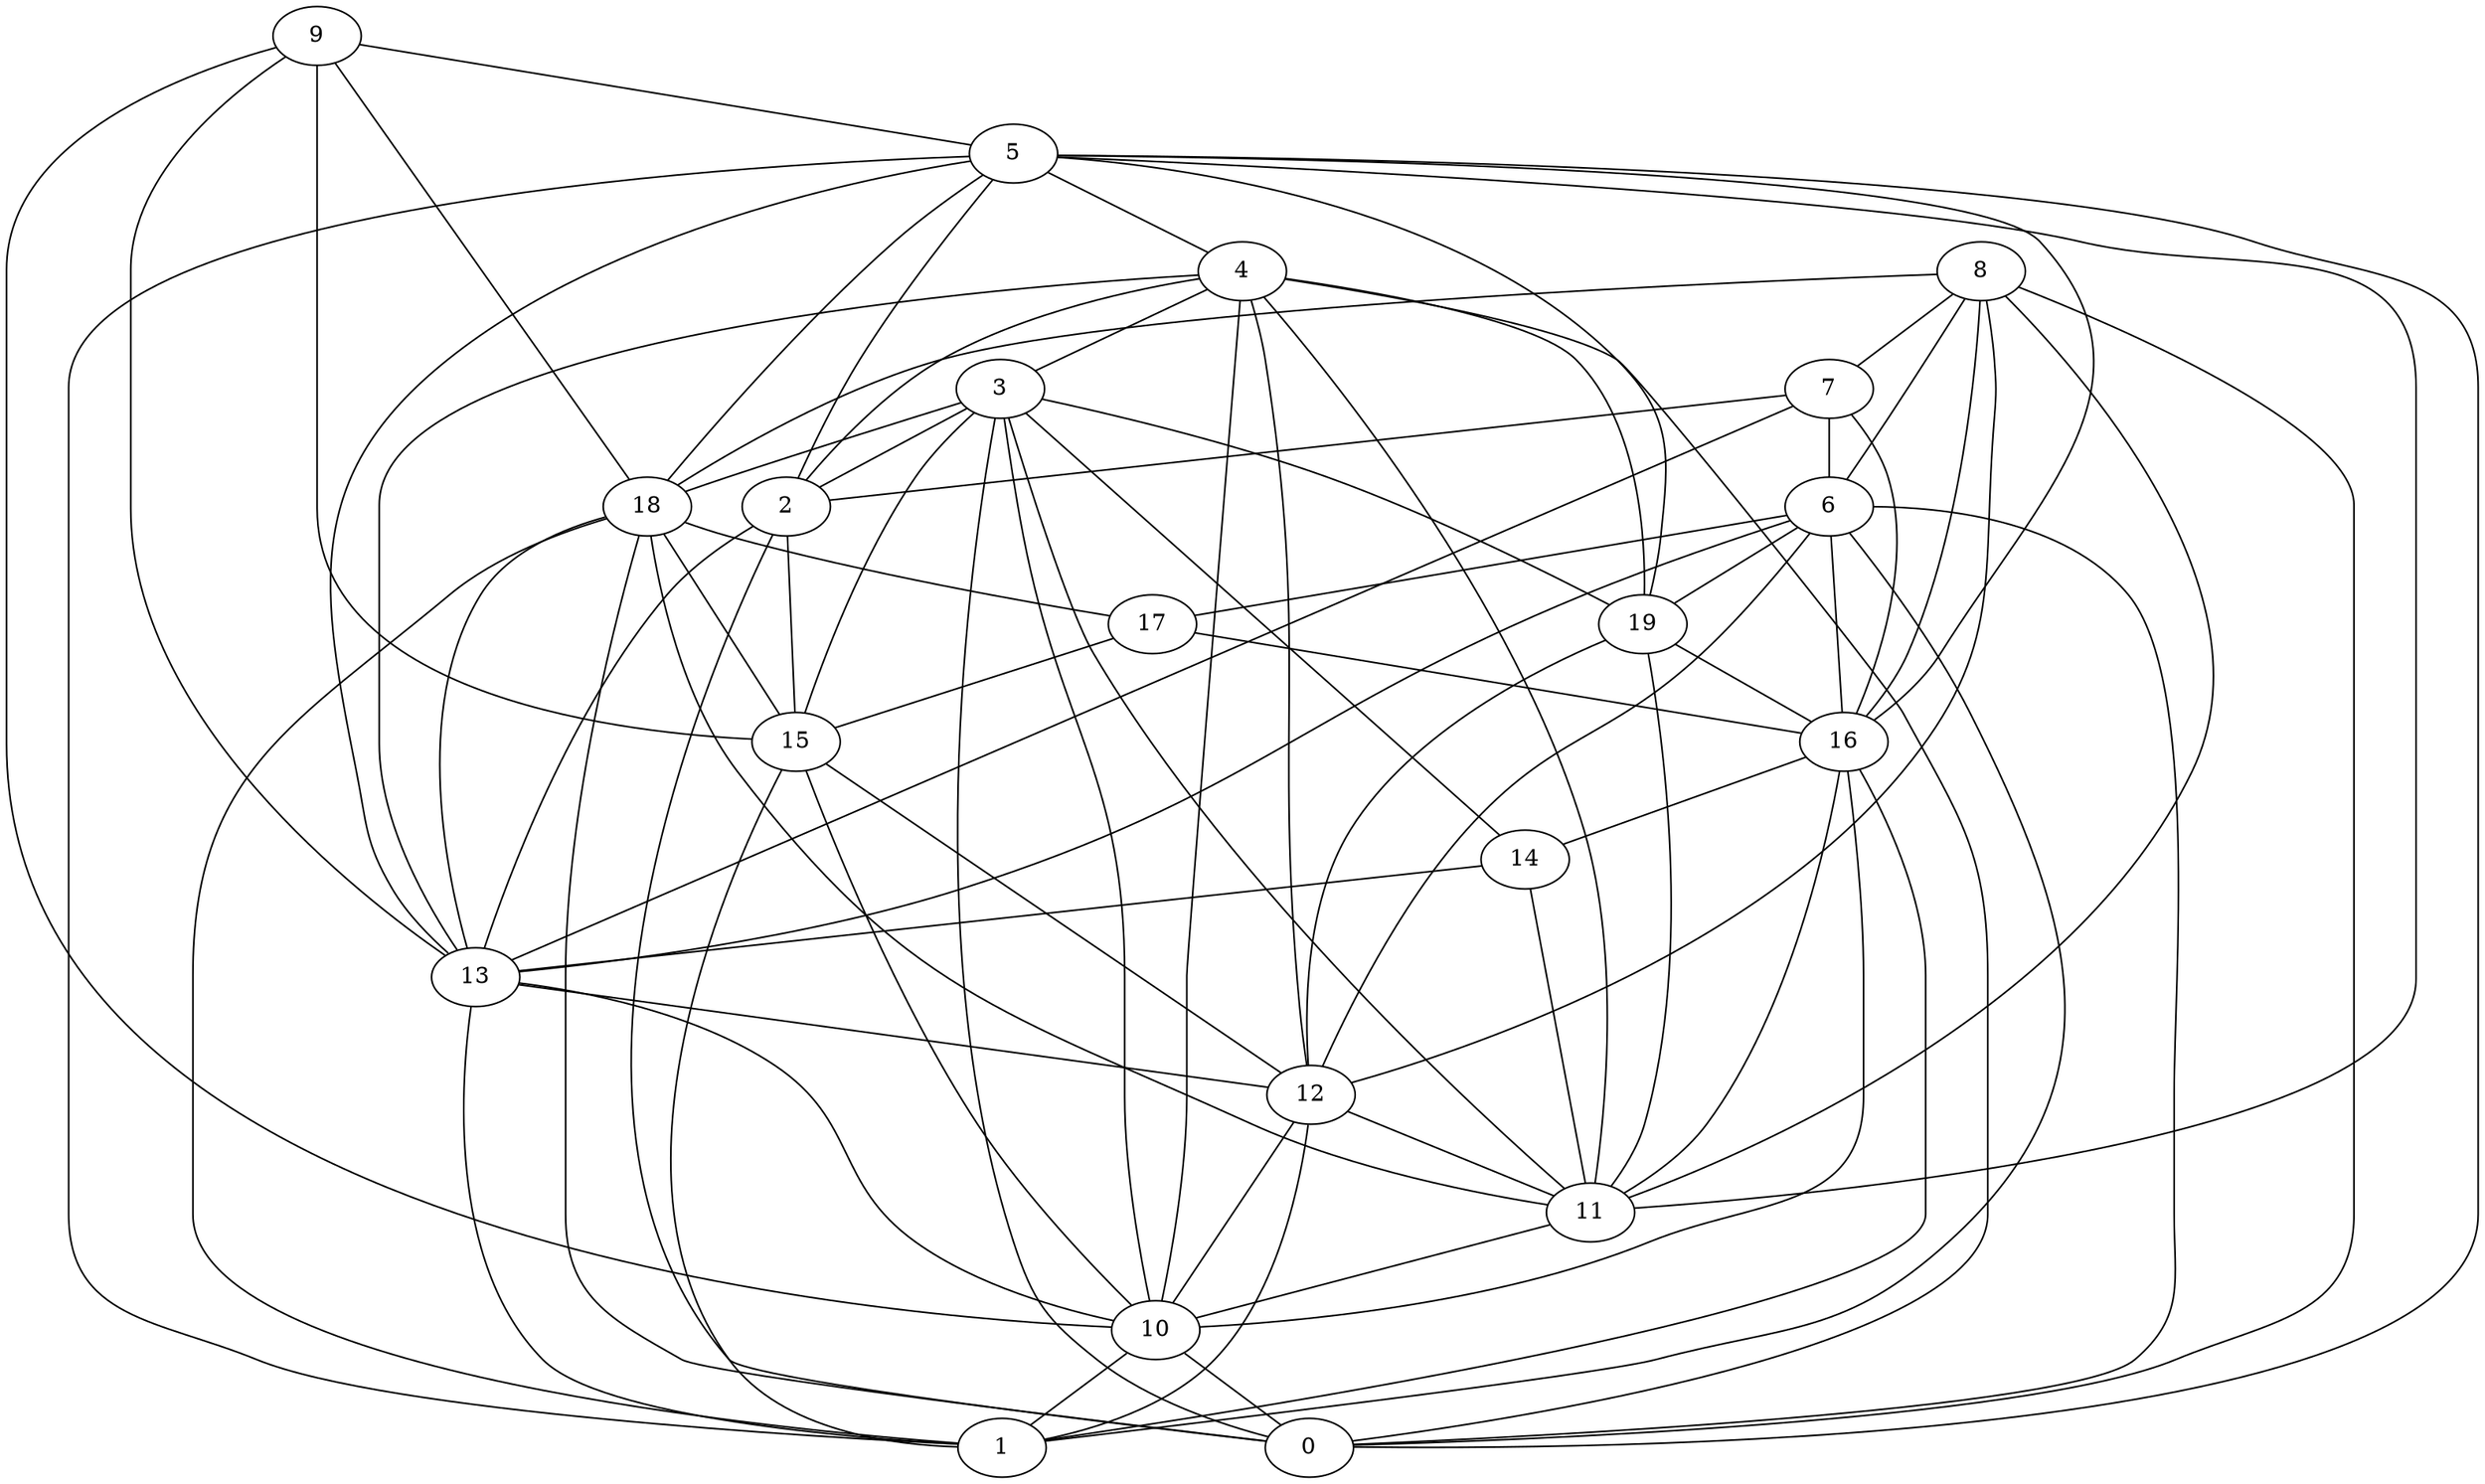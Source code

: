 digraph GG_graph {

subgraph G_graph {
edge [color = black]
"6" -> "12" [dir = none]
"6" -> "0" [dir = none]
"6" -> "1" [dir = none]
"6" -> "17" [dir = none]
"19" -> "12" [dir = none]
"19" -> "11" [dir = none]
"10" -> "0" [dir = none]
"9" -> "13" [dir = none]
"9" -> "15" [dir = none]
"14" -> "11" [dir = none]
"8" -> "0" [dir = none]
"8" -> "16" [dir = none]
"8" -> "12" [dir = none]
"8" -> "11" [dir = none]
"8" -> "18" [dir = none]
"4" -> "13" [dir = none]
"4" -> "3" [dir = none]
"4" -> "12" [dir = none]
"16" -> "11" [dir = none]
"16" -> "14" [dir = none]
"3" -> "11" [dir = none]
"3" -> "18" [dir = none]
"3" -> "19" [dir = none]
"3" -> "2" [dir = none]
"3" -> "10" [dir = none]
"3" -> "0" [dir = none]
"5" -> "11" [dir = none]
"5" -> "4" [dir = none]
"18" -> "17" [dir = none]
"18" -> "1" [dir = none]
"18" -> "13" [dir = none]
"2" -> "15" [dir = none]
"2" -> "0" [dir = none]
"2" -> "13" [dir = none]
"15" -> "12" [dir = none]
"13" -> "12" [dir = none]
"7" -> "6" [dir = none]
"7" -> "2" [dir = none]
"12" -> "10" [dir = none]
"11" -> "10" [dir = none]
"12" -> "1" [dir = none]
"9" -> "5" [dir = none]
"18" -> "15" [dir = none]
"9" -> "18" [dir = none]
"17" -> "16" [dir = none]
"4" -> "10" [dir = none]
"6" -> "19" [dir = none]
"14" -> "13" [dir = none]
"8" -> "7" [dir = none]
"5" -> "2" [dir = none]
"8" -> "6" [dir = none]
"18" -> "0" [dir = none]
"16" -> "10" [dir = none]
"18" -> "11" [dir = none]
"7" -> "13" [dir = none]
"12" -> "11" [dir = none]
"5" -> "1" [dir = none]
"13" -> "1" [dir = none]
"5" -> "16" [dir = none]
"17" -> "15" [dir = none]
"4" -> "2" [dir = none]
"19" -> "16" [dir = none]
"5" -> "13" [dir = none]
"10" -> "1" [dir = none]
"6" -> "16" [dir = none]
"4" -> "11" [dir = none]
"9" -> "10" [dir = none]
"16" -> "1" [dir = none]
"3" -> "15" [dir = none]
"5" -> "18" [dir = none]
"6" -> "13" [dir = none]
"5" -> "0" [dir = none]
"15" -> "1" [dir = none]
"5" -> "19" [dir = none]
"7" -> "16" [dir = none]
"3" -> "14" [dir = none]
"13" -> "10" [dir = none]
"4" -> "0" [dir = none]
"15" -> "10" [dir = none]
"4" -> "19" [dir = none]
}

}
